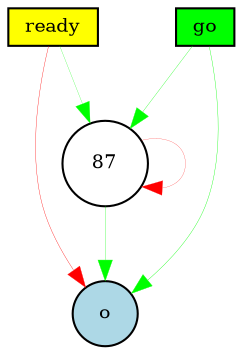 digraph {
	node [fontsize=9 height=0.2 shape=circle width=0.2]
	ready [fillcolor=yellow shape=box style=filled]
	go [fillcolor=green shape=box style=filled]
	o [fillcolor=lightblue style=filled]
	87 [fillcolor=white style=filled]
	go -> o [color=green penwidth=0.17299610469736781 style=solid]
	ready -> o [color=red penwidth=0.16584834771516493 style=solid]
	87 -> 87 [color=red penwidth=0.10103792074947245 style=solid]
	ready -> 87 [color=green penwidth=0.11272151351156418 style=solid]
	87 -> o [color=green penwidth=0.14264304563541913 style=solid]
	go -> 87 [color=green penwidth=0.14699000267859114 style=solid]
}
